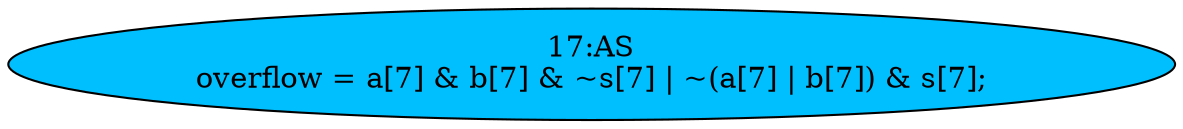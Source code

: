 strict digraph "" {
	node [label="\N"];
	"17:AS"	[ast="<pyverilog.vparser.ast.Assign object at 0x7f6ec20e83d0>",
		def_var="['overflow']",
		fillcolor=deepskyblue,
		label="17:AS
overflow = a[7] & b[7] & ~s[7] | ~(a[7] | b[7]) & s[7];",
		statements="[]",
		style=filled,
		typ=Assign,
		use_var="['a', 'b', 's', 'a', 'b', 's']"];
}
